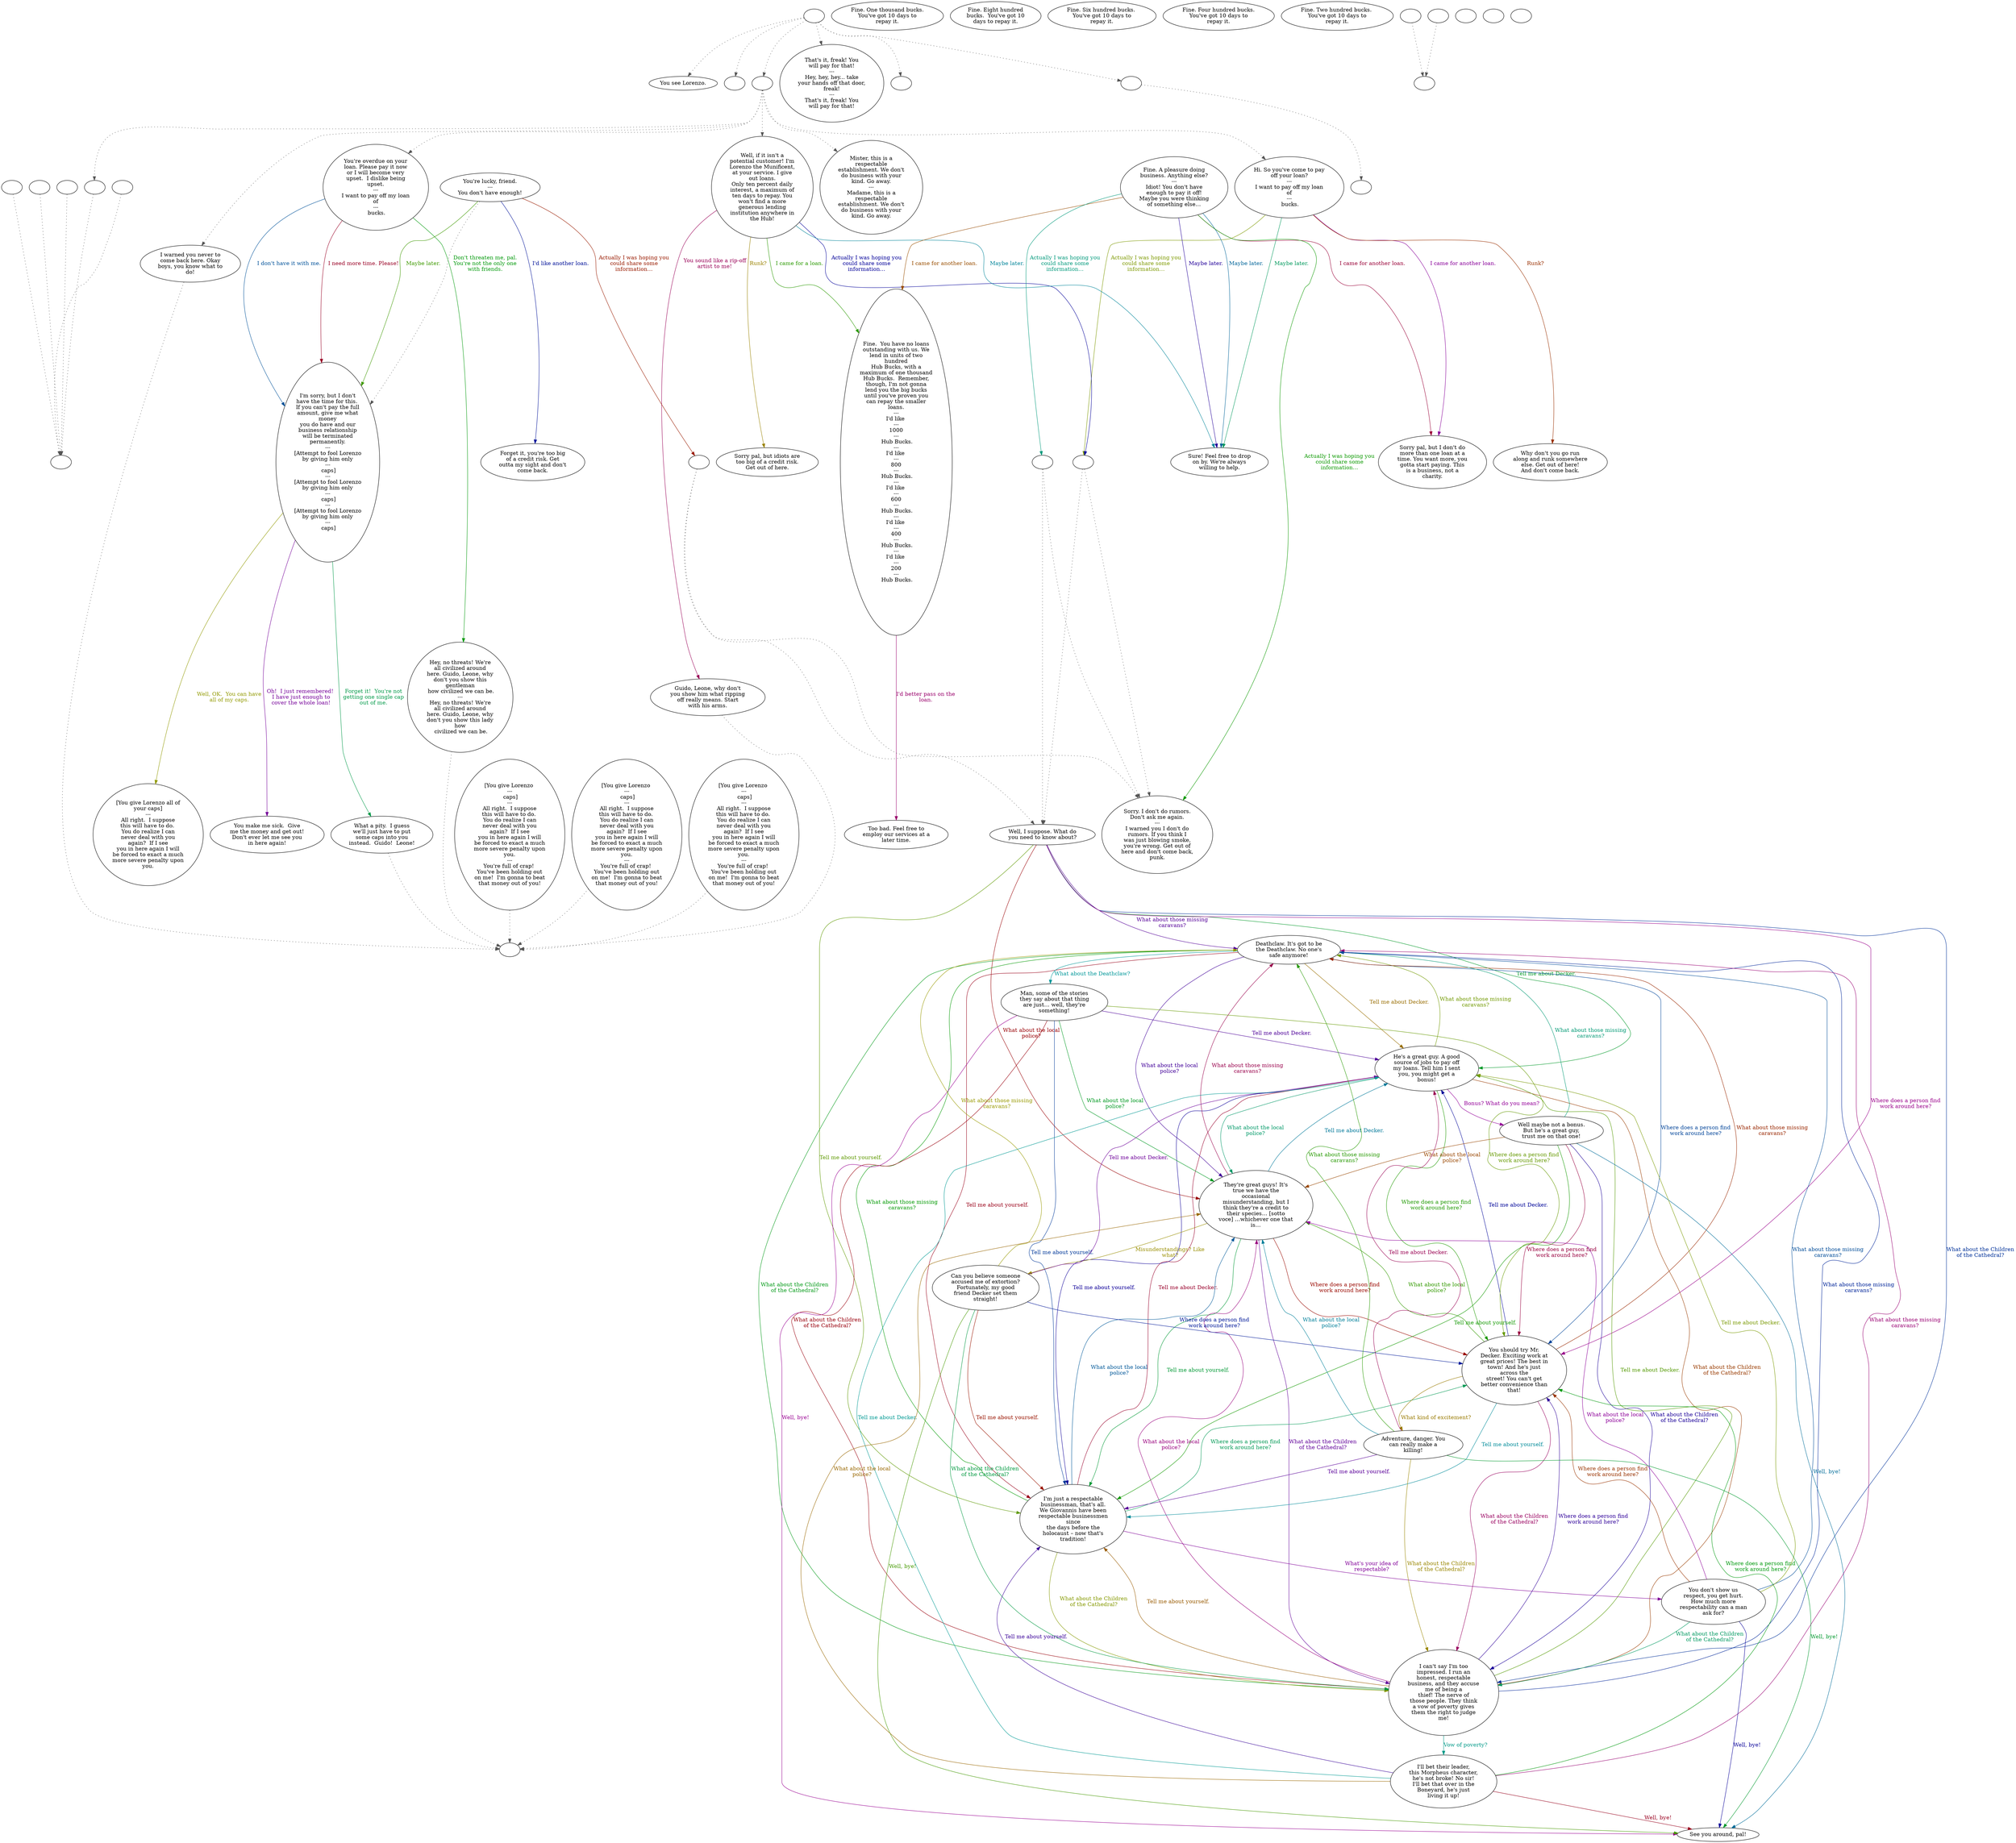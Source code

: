 digraph LORENZO {
  "start" [style=filled       fillcolor="#FFFFFF"       color="#000000"]
  "start" -> "look_at_p_proc" [style=dotted color="#555555"]
  "start" -> "pickup_p_proc" [style=dotted color="#555555"]
  "start" -> "talk_p_proc" [style=dotted color="#555555"]
  "start" -> "critter_p_proc" [style=dotted color="#555555"]
  "start" -> "destroy_p_proc" [style=dotted color="#555555"]
  "start" -> "timed_event_p_proc" [style=dotted color="#555555"]
  "start" [label=""]
  "combat" [style=filled       fillcolor="#FFFFFF"       color="#000000"]
  "combat" [label=""]
  "critter_p_proc" [style=filled       fillcolor="#FFFFFF"       color="#000000"]
  "critter_p_proc" [label="That's it, freak! You\nwill pay for that!\n---\nHey, hey, hey... take\nyour hands off that door,\nfreak!\n---\nThat's it, freak! You\nwill pay for that!"]
  "pickup_p_proc" [style=filled       fillcolor="#FFFFFF"       color="#000000"]
  "pickup_p_proc" [label=""]
  "talk_p_proc" [style=filled       fillcolor="#FFFFFF"       color="#000000"]
  "talk_p_proc" -> "get_reaction" [style=dotted color="#555555"]
  "talk_p_proc" -> "Lorenzo04" [style=dotted color="#555555"]
  "talk_p_proc" -> "Lorenzo00" [style=dotted color="#555555"]
  "talk_p_proc" -> "Lorenzo01" [style=dotted color="#555555"]
  "talk_p_proc" -> "Lorenzo02" [style=dotted color="#555555"]
  "talk_p_proc" -> "Lorenzo05" [style=dotted color="#555555"]
  "talk_p_proc" [label=""]
  "destroy_p_proc" [style=filled       fillcolor="#FFFFFF"       color="#000000"]
  "destroy_p_proc" [label=""]
  "look_at_p_proc" [style=filled       fillcolor="#FFFFFF"       color="#000000"]
  "look_at_p_proc" [label="You see Lorenzo."]
  "timed_event_p_proc" [style=filled       fillcolor="#FFFFFF"       color="#000000"]
  "timed_event_p_proc" -> "SendInsideHouse" [style=dotted color="#555555"]
  "timed_event_p_proc" [label=""]
  "SendInsideHouse" [style=filled       fillcolor="#FFFFFF"       color="#000000"]
  "SendInsideHouse" [label=""]
  "Lorenzo00" [style=filled       fillcolor="#FFFFFF"       color="#000000"]
  "Lorenzo00" [label="Mister, this is a\nrespectable\nestablishment. We don't\ndo business with your\nkind. Go away.\n---\nMadame, this is a\nrespectable\nestablishment. We don't\ndo business with your\nkind. Go away."]
  "Lorenzo01" [style=filled       fillcolor="#FFFFFF"       color="#000000"]
  "Lorenzo01" [label="You're overdue on your\nloan. Please pay it now\nor I will become very\nupset.  I dislike being\nupset.\n---\nI want to pay off my loan\nof\n---\n bucks."]
  "Lorenzo01" -> "Lorenzo14" [label="Don't threaten me, pal.\nYou're not the only one\nwith friends." color="#009909" fontcolor="#009909"]
  "Lorenzo01" -> "Lorenzo15" [label="I need more time. Please!" color="#990024" fontcolor="#990024"]
  "Lorenzo01" -> "Lorenzo15" [label="I don't have it with me." color="#005199" fontcolor="#005199"]
  "Lorenzo02" [style=filled       fillcolor="#FFFFFF"       color="#000000"]
  "Lorenzo02" [label="Hi. So you've come to pay\noff your loan?\n---\nI want to pay off my loan\nof\n---\n bucks."]
  "Lorenzo02" -> "Lorenzo02a" [label="Actually I was hoping you\ncould share some\ninformation…" color="#7D9900" fontcolor="#7D9900"]
  "Lorenzo02" -> "Lorenzo08" [label="I came for another loan." color="#880099" fontcolor="#880099"]
  "Lorenzo02" -> "Lorenzo12" [label="Maybe later." color="#00995C" fontcolor="#00995C"]
  "Lorenzo02" -> "Lorenzo13" [label="Runk?" color="#992F00" fontcolor="#992F00"]
  "Lorenzo02a" [style=filled       fillcolor="#FFFFFF"       color="#000000"]
  "Lorenzo02a" -> "Lorenzo06" [style=dotted color="#555555"]
  "Lorenzo02a" -> "Lorenzo07" [style=dotted color="#555555"]
  "Lorenzo02a" [label=""]
  "Lorenzo04" [style=filled       fillcolor="#FFFFFF"       color="#000000"]
  "Lorenzo04" -> "combat" [style=dotted color="#555555"]
  "Lorenzo04" [label="I warned you never to\ncome back here. Okay\nboys, you know what to\ndo!"]
  "Lorenzo05" [style=filled       fillcolor="#FFFFFF"       color="#000000"]
  "Lorenzo05" [label="Well, if it isn't a\npotential customer! I'm\nLorenzo the Munificent,\nat your service. I give\nout loans.\nOnly ten percent daily\ninterest, a maximum of\nten days to repay. You\nwon't find a more\ngenerous lending\ninstitution anywhere in\nthe Hub!"]
  "Lorenzo05" -> "Lorenzo02a" [label="Actually I was hoping you\ncould share some\ninformation…" color="#020099" fontcolor="#020099"]
  "Lorenzo05" -> "Lorenzo19" [label="I came for a loan." color="#2A9900" fontcolor="#2A9900"]
  "Lorenzo05" -> "Lorenzo20" [label="You sound like a rip-off\nartist to me!" color="#990057" fontcolor="#990057"]
  "Lorenzo05" -> "Lorenzo12" [label="Maybe later." color="#008499" fontcolor="#008499"]
  "Lorenzo05" -> "Lorenzo21" [label="Runk?" color="#998200" fontcolor="#998200"]
  "Lorenzo06" [style=filled       fillcolor="#FFFFFF"       color="#000000"]
  "Lorenzo06" [label="Well, I suppose. What do\nyou need to know about?"]
  "Lorenzo06" -> "Lorenzo22" [label="What about those missing\ncaravans?" color="#550099" fontcolor="#550099"]
  "Lorenzo06" -> "Lorenzo23" [label="Tell me about Decker." color="#009928" fontcolor="#009928"]
  "Lorenzo06" -> "Lorenzo24" [label="What about the local\npolice?" color="#990004" fontcolor="#990004"]
  "Lorenzo06" -> "Lorenzo25" [label="What about the Children\nof the Cathedral?" color="#003199" fontcolor="#003199"]
  "Lorenzo06" -> "Lorenzo26" [label="Tell me about yourself." color="#5E9900" fontcolor="#5E9900"]
  "Lorenzo06" -> "Lorenzo27" [label="Where does a person find\nwork around here?" color="#99008A" fontcolor="#99008A"]
  "Lorenzo07" [style=filled       fillcolor="#FFFFFF"       color="#000000"]
  "Lorenzo07" [label="Sorry. I don't do rumors.\nDon't ask me again.\n---\nI warned you I don't do\nrumors. If you think I\nwas just blowing smoke,\nyou're wrong. Get out of\nhere and don't come back,\npunk."]
  "Lorenzo08" [style=filled       fillcolor="#FFFFFF"       color="#000000"]
  "Lorenzo08" [label="Sorry pal, but I don't do\nmore than one loan at a\ntime. You want more, you\ngotta start paying. This\nis a business, not a\ncharity."]
  "Lorenzo09" [style=filled       fillcolor="#FFFFFF"       color="#000000"]
  "Lorenzo09" [label="Fine. A pleasure doing\nbusiness. Anything else?\n---\nIdiot! You don't have\nenough to pay it off!\nMaybe you were thinking\nof something else…"]
  "Lorenzo09" -> "Lorenzo09a" [label="Actually I was hoping you\ncould share some\ninformation…" color="#00997B" fontcolor="#00997B"]
  "Lorenzo09" -> "Lorenzo19" [label="I came for another loan." color="#994E00" fontcolor="#994E00"]
  "Lorenzo09" -> "Lorenzo12" [label="Maybe later." color="#220099" fontcolor="#220099"]
  "Lorenzo09" -> "Lorenzo07" [label="Actually I was hoping you\ncould share some\ninformation…" color="#0B9900" fontcolor="#0B9900"]
  "Lorenzo09" -> "Lorenzo08" [label="I came for another loan." color="#990037" fontcolor="#990037"]
  "Lorenzo09" -> "Lorenzo12" [label="Maybe later." color="#006499" fontcolor="#006499"]
  "Lorenzo09a" [style=filled       fillcolor="#FFFFFF"       color="#000000"]
  "Lorenzo09a" -> "Lorenzo06" [style=dotted color="#555555"]
  "Lorenzo09a" -> "Lorenzo07" [style=dotted color="#555555"]
  "Lorenzo09a" [label=""]
  "Lorenzo12" [style=filled       fillcolor="#FFFFFF"       color="#000000"]
  "Lorenzo12" [label="Sure! Feel free to drop\non by. We're always\nwilling to help."]
  "Lorenzo13" [style=filled       fillcolor="#FFFFFF"       color="#000000"]
  "Lorenzo13" [label="Why don't you go run\nalong and runk somewhere\nelse. Get out of here!\nAnd don't come back."]
  "Lorenzo14" [style=filled       fillcolor="#FFFFFF"       color="#000000"]
  "Lorenzo14" -> "combat" [style=dotted color="#555555"]
  "Lorenzo14" [label="Hey, no threats! We're\nall civilized around\nhere. Guido, Leone, why\ndon't you show this\ngentleman\n how civilized we can be.\n---\nHey, no threats! We're\nall civilized around\nhere. Guido, Leone, why\ndon't you show this lady\nhow\n civilized we can be."]
  "Lorenzo15" [style=filled       fillcolor="#FFFFFF"       color="#000000"]
  "Lorenzo15" [label="I'm sorry, but I don't\nhave the time for this. \nIf you can't pay the full\namount, give me what\nmoney\nyou do have and our\nbusiness relationship\nwill be terminated\npermanently.\n---\n[Attempt to fool Lorenzo\nby giving him only\n---\n caps]\n---\n[Attempt to fool Lorenzo\nby giving him only\n---\n caps]\n---\n[Attempt to fool Lorenzo\nby giving him only\n---\n caps]"]
  "Lorenzo15" -> "Lorenzo15a" [label="Well, OK.  You can have\nall of my caps." color="#919900" fontcolor="#919900"]
  "Lorenzo15" -> "Lorenzo15b" [label="Oh!  I just remembered! \nI have just enough to\ncover the whole loan!" color="#750099" fontcolor="#750099"]
  "Lorenzo15" -> "Lorenzo15f" [label="Forget it!  You're not\ngetting one single cap\nout of me." color="#009948" fontcolor="#009948"]
  "Lorenzo15a" [style=filled       fillcolor="#FFFFFF"       color="#000000"]
  "Lorenzo15a" [label="[You give Lorenzo all of\nyour caps]\n---\nAll right.  I suppose\nthis will have to do. \nYou do realize I can\nnever deal with you\nagain?  If I see\nyou in here again I will\nbe forced to exact a much\nmore severe penalty upon\nyou."]
  "Lorenzo15b" [style=filled       fillcolor="#FFFFFF"       color="#000000"]
  "Lorenzo15b" [label="You make me sick.  Give\nme the money and get out!\nDon't ever let me see you\nin here again!"]
  "Lorenzo15c" [style=filled       fillcolor="#FFFFFF"       color="#000000"]
  "Lorenzo15c" -> "combat" [style=dotted color="#555555"]
  "Lorenzo15c" [label="[You give Lorenzo \n---\n caps]\n---\nAll right.  I suppose\nthis will have to do. \nYou do realize I can\nnever deal with you\nagain?  If I see\nyou in here again I will\nbe forced to exact a much\nmore severe penalty upon\nyou.\n---\nYou're full of crap! \nYou've been holding out\non me!  I'm gonna to beat\nthat money out of you!"]
  "Lorenzo15d" [style=filled       fillcolor="#FFFFFF"       color="#000000"]
  "Lorenzo15d" -> "combat" [style=dotted color="#555555"]
  "Lorenzo15d" [label="[You give Lorenzo \n---\n caps]\n---\nAll right.  I suppose\nthis will have to do. \nYou do realize I can\nnever deal with you\nagain?  If I see\nyou in here again I will\nbe forced to exact a much\nmore severe penalty upon\nyou.\n---\nYou're full of crap! \nYou've been holding out\non me!  I'm gonna to beat\nthat money out of you!"]
  "Lorenzo15e" [style=filled       fillcolor="#FFFFFF"       color="#000000"]
  "Lorenzo15e" -> "combat" [style=dotted color="#555555"]
  "Lorenzo15e" [label="[You give Lorenzo \n---\n caps]\n---\nAll right.  I suppose\nthis will have to do. \nYou do realize I can\nnever deal with you\nagain?  If I see\nyou in here again I will\nbe forced to exact a much\nmore severe penalty upon\nyou.\n---\nYou're full of crap! \nYou've been holding out\non me!  I'm gonna to beat\nthat money out of you!"]
  "Lorenzo15f" [style=filled       fillcolor="#FFFFFF"       color="#000000"]
  "Lorenzo15f" -> "combat" [style=dotted color="#555555"]
  "Lorenzo15f" [label="What a pity.  I guess\nwe'll just have to put\nsome caps into you\ninstead.  Guido!  Leone!"]
  "Lorenzo16" [style=filled       fillcolor="#FFFFFF"       color="#000000"]
  "Lorenzo16" -> "Lorenzo15" [style=dotted color="#555555"]
  "Lorenzo16" [label="You're lucky, friend.\n---\nYou don't have enough!"]
  "Lorenzo16" -> "Lorenzo16a" [label="Actually I was hoping you\ncould share some\ninformation…" color="#991B00" fontcolor="#991B00"]
  "Lorenzo16" -> "Lorenzo28" [label="I'd like another loan." color="#001199" fontcolor="#001199"]
  "Lorenzo16" -> "Lorenzo15" [label="Maybe later." color="#3E9900" fontcolor="#3E9900"]
  "Lorenzo16a" [style=filled       fillcolor="#FFFFFF"       color="#000000"]
  "Lorenzo16a" -> "Lorenzo06" [style=dotted color="#555555"]
  "Lorenzo16a" -> "Lorenzo07" [style=dotted color="#555555"]
  "Lorenzo16a" [label=""]
  "Lorenzo19" [style=filled       fillcolor="#FFFFFF"       color="#000000"]
  "Lorenzo19" [label="Fine.  You have no loans\noutstanding with us. We\nlend in units of two\nhundred\nHub Bucks, with a\nmaximum of one thousand\nHub Bucks.  Remember,\nthough, I'm not gonna\nlend you the big bucks\nuntil you've proven you\ncan repay the smaller\nloans.\n---\nI'd like \n---\n1000\n---\n Hub Bucks.\n---\nI'd like \n---\n800\n---\n Hub Bucks.\n---\nI'd like \n---\n600\n---\n Hub Bucks.\n---\nI'd like \n---\n400\n---\n Hub Bucks.\n---\nI'd like \n---\n200\n---\n Hub Bucks."]
  "Lorenzo19" -> "Lorenzo34" [label="I'd better pass on the\nloan." color="#99006B" fontcolor="#99006B"]
  "Lorenzo20" [style=filled       fillcolor="#FFFFFF"       color="#000000"]
  "Lorenzo20" -> "combat" [style=dotted color="#555555"]
  "Lorenzo20" [label="Guido, Leone, why don't\nyou show him what ripping\noff really means. Start\nwith his arms."]
  "Lorenzo21" [style=filled       fillcolor="#FFFFFF"       color="#000000"]
  "Lorenzo21" [label="Sorry pal, but idiots are\ntoo big of a credit risk.\nGet out of here."]
  "Lorenzo22" [style=filled       fillcolor="#FFFFFF"       color="#000000"]
  "Lorenzo22" [label="Deathclaw. It's got to be\nthe Deathclaw. No one's\nsafe anymore!"]
  "Lorenzo22" -> "Lorenzo35" [label="What about the Deathclaw?" color="#009799" fontcolor="#009799"]
  "Lorenzo22" -> "Lorenzo23" [label="Tell me about Decker." color="#996E00" fontcolor="#996E00"]
  "Lorenzo22" -> "Lorenzo24" [label="What about the local\npolice?" color="#410099" fontcolor="#410099"]
  "Lorenzo22" -> "Lorenzo25" [label="What about the Children\nof the Cathedral?" color="#009915" fontcolor="#009915"]
  "Lorenzo22" -> "Lorenzo26" [label="Tell me about yourself." color="#990018" fontcolor="#990018"]
  "Lorenzo22" -> "Lorenzo27" [label="Where does a person find\nwork around here?" color="#004499" fontcolor="#004499"]
  "Lorenzo23" [style=filled       fillcolor="#FFFFFF"       color="#000000"]
  "Lorenzo23" [label="He's a great guy. A good\nsource of jobs to pay off\nmy loans. Tell him I sent\nyou, you might get a\nbonus!"]
  "Lorenzo23" -> "Lorenzo22" [label="What about those missing\ncaravans?" color="#719900" fontcolor="#719900"]
  "Lorenzo23" -> "Lorenzo36" [label="Bonus? What do you mean?" color="#940099" fontcolor="#940099"]
  "Lorenzo23" -> "Lorenzo24" [label="What about the local\npolice?" color="#009968" fontcolor="#009968"]
  "Lorenzo23" -> "Lorenzo25" [label="What about the Children\nof the Cathedral?" color="#993B00" fontcolor="#993B00"]
  "Lorenzo23" -> "Lorenzo26" [label="Tell me about yourself." color="#0E0099" fontcolor="#0E0099"]
  "Lorenzo23" -> "Lorenzo27" [label="Where does a person find\nwork around here?" color="#1E9900" fontcolor="#1E9900"]
  "Lorenzo24" [style=filled       fillcolor="#FFFFFF"       color="#000000"]
  "Lorenzo24" [label="They're great guys! It's\ntrue we have the\noccasional\nmisunderstanding, but I\nthink they're a credit to\ntheir species… [sotto\nvoce] …whichever one that\nis…"]
  "Lorenzo24" -> "Lorenzo22" [label="What about those missing\ncaravans?" color="#99004B" fontcolor="#99004B"]
  "Lorenzo24" -> "Lorenzo23" [label="Tell me about Decker." color="#007899" fontcolor="#007899"]
  "Lorenzo24" -> "Lorenzo37" [label="Misunderstandings? Like\nwhat?" color="#998E00" fontcolor="#998E00"]
  "Lorenzo24" -> "Lorenzo25" [label="What about the Children\nof the Cathedral?" color="#610099" fontcolor="#610099"]
  "Lorenzo24" -> "Lorenzo26" [label="Tell me about yourself." color="#009934" fontcolor="#009934"]
  "Lorenzo24" -> "Lorenzo27" [label="Where does a person find\nwork around here?" color="#990800" fontcolor="#990800"]
  "Lorenzo25" [style=filled       fillcolor="#FFFFFF"       color="#000000"]
  "Lorenzo25" [label="I can't say I'm too\nimpressed. I run an\nhonest, respectable\nbusiness, and they accuse\nme of being a\nthief! The nerve of\nthose people. They think\na vow of poverty gives\nthem the right to judge\nme!"]
  "Lorenzo25" -> "Lorenzo22" [label="What about those missing\ncaravans?" color="#002599" fontcolor="#002599"]
  "Lorenzo25" -> "Lorenzo23" [label="Tell me about Decker." color="#529900" fontcolor="#529900"]
  "Lorenzo25" -> "Lorenzo24" [label="What about the local\npolice?" color="#99007E" fontcolor="#99007E"]
  "Lorenzo25" -> "Lorenzo38" [label="Vow of poverty?" color="#009987" fontcolor="#009987"]
  "Lorenzo25" -> "Lorenzo26" [label="Tell me about yourself." color="#995B00" fontcolor="#995B00"]
  "Lorenzo25" -> "Lorenzo27" [label="Where does a person find\nwork around here?" color="#2E0099" fontcolor="#2E0099"]
  "Lorenzo26" [style=filled       fillcolor="#FFFFFF"       color="#000000"]
  "Lorenzo26" [label="I'm just a respectable\nbusinessman, that's all.\nWe Giovannis have been\nrespectable businessmen\nsince\nthe days before the\nholocaust – now that's\ntradition!"]
  "Lorenzo26" -> "Lorenzo22" [label="What about those missing\ncaravans?" color="#009901" fontcolor="#009901"]
  "Lorenzo26" -> "Lorenzo23" [label="Tell me about Decker." color="#99002B" fontcolor="#99002B"]
  "Lorenzo26" -> "Lorenzo24" [label="What about the local\npolice?" color="#005899" fontcolor="#005899"]
  "Lorenzo26" -> "Lorenzo25" [label="What about the Children\nof the Cathedral?" color="#859900" fontcolor="#859900"]
  "Lorenzo26" -> "Lorenzo39" [label="What's your idea of\nrespectable?" color="#810099" fontcolor="#810099"]
  "Lorenzo26" -> "Lorenzo27" [label="Where does a person find\nwork around here?" color="#009954" fontcolor="#009954"]
  "Lorenzo27" [style=filled       fillcolor="#FFFFFF"       color="#000000"]
  "Lorenzo27" [label="You should try Mr.\nDecker. Exciting work at\ngreat prices! The best in\ntown! And he's just\nacross the\nstreet! You can't get\nbetter convenience than\nthat!"]
  "Lorenzo27" -> "Lorenzo22" [label="What about those missing\ncaravans?" color="#992700" fontcolor="#992700"]
  "Lorenzo27" -> "Lorenzo23" [label="Tell me about Decker." color="#000599" fontcolor="#000599"]
  "Lorenzo27" -> "Lorenzo24" [label="What about the local\npolice?" color="#329900" fontcolor="#329900"]
  "Lorenzo27" -> "Lorenzo25" [label="What about the Children\nof the Cathedral?" color="#99005F" fontcolor="#99005F"]
  "Lorenzo27" -> "Lorenzo26" [label="Tell me about yourself." color="#008B99" fontcolor="#008B99"]
  "Lorenzo27" -> "Lorenzo40" [label="What kind of excitement?" color="#997A00" fontcolor="#997A00"]
  "Lorenzo28" [style=filled       fillcolor="#FFFFFF"       color="#000000"]
  "Lorenzo28" [label="Forget it, you're too big\nof a credit risk. Get\noutta my sight and don't\ncome back."]
  "Lorenzo29" [style=filled       fillcolor="#FFFFFF"       color="#000000"]
  "Lorenzo29" [label="Fine. One thousand bucks.\nYou've got 10 days to\nrepay it."]
  "Lorenzo30" [style=filled       fillcolor="#FFFFFF"       color="#000000"]
  "Lorenzo30" [label="Fine. Eight hundred\nbucks.  You've got 10\ndays to repay it."]
  "Lorenzo31" [style=filled       fillcolor="#FFFFFF"       color="#000000"]
  "Lorenzo31" [label="Fine. Six hundred bucks. \nYou've got 10 days to\nrepay it."]
  "Lorenzo32" [style=filled       fillcolor="#FFFFFF"       color="#000000"]
  "Lorenzo32" [label="Fine. Four hundred bucks.\nYou've got 10 days to\nrepay it."]
  "Lorenzo33" [style=filled       fillcolor="#FFFFFF"       color="#000000"]
  "Lorenzo33" [label="Fine. Two hundred bucks. \nYou've got 10 days to\nrepay it."]
  "Lorenzo34" [style=filled       fillcolor="#FFFFFF"       color="#000000"]
  "Lorenzo34" [label="Too bad. Feel free to\nemploy our services at a\nlater time."]
  "Lorenzo35" [style=filled       fillcolor="#FFFFFF"       color="#000000"]
  "Lorenzo35" [label="Man, some of the stories\nthey say about that thing\nare just… well, they're\nsomething!"]
  "Lorenzo35" -> "Lorenzo23" [label="Tell me about Decker." color="#4E0099" fontcolor="#4E0099"]
  "Lorenzo35" -> "Lorenzo24" [label="What about the local\npolice?" color="#009921" fontcolor="#009921"]
  "Lorenzo35" -> "Lorenzo25" [label="What about the Children\nof the Cathedral?" color="#99000C" fontcolor="#99000C"]
  "Lorenzo35" -> "Lorenzo26" [label="Tell me about yourself." color="#003899" fontcolor="#003899"]
  "Lorenzo35" -> "Lorenzo27" [label="Where does a person find\nwork around here?" color="#659900" fontcolor="#659900"]
  "Lorenzo35" -> "Lorenzo41" [label="Well, bye!" color="#990092" fontcolor="#990092"]
  "Lorenzo36" [style=filled       fillcolor="#FFFFFF"       color="#000000"]
  "Lorenzo36" [label="Well maybe not a bonus.\nBut he's a great guy,\ntrust me on that one!"]
  "Lorenzo36" -> "Lorenzo22" [label="What about those missing\ncaravans?" color="#009974" fontcolor="#009974"]
  "Lorenzo36" -> "Lorenzo24" [label="What about the local\npolice?" color="#994700" fontcolor="#994700"]
  "Lorenzo36" -> "Lorenzo25" [label="What about the Children\nof the Cathedral?" color="#1A0099" fontcolor="#1A0099"]
  "Lorenzo36" -> "Lorenzo26" [label="Tell me about yourself." color="#129900" fontcolor="#129900"]
  "Lorenzo36" -> "Lorenzo27" [label="Where does a person find\nwork around here?" color="#99003F" fontcolor="#99003F"]
  "Lorenzo36" -> "Lorenzo41" [label="Well, bye!" color="#006C99" fontcolor="#006C99"]
  "Lorenzo37" [style=filled       fillcolor="#FFFFFF"       color="#000000"]
  "Lorenzo37" [label="Can you believe someone\naccused me of extortion?\nFortunately, my good\nfriend Decker set them\nstraight!"]
  "Lorenzo37" -> "Lorenzo22" [label="What about those missing\ncaravans?" color="#989900" fontcolor="#989900"]
  "Lorenzo37" -> "Lorenzo23" [label="Tell me about Decker." color="#6D0099" fontcolor="#6D0099"]
  "Lorenzo37" -> "Lorenzo25" [label="What about the Children\nof the Cathedral?" color="#009940" fontcolor="#009940"]
  "Lorenzo37" -> "Lorenzo26" [label="Tell me about yourself." color="#991400" fontcolor="#991400"]
  "Lorenzo37" -> "Lorenzo27" [label="Where does a person find\nwork around here?" color="#001999" fontcolor="#001999"]
  "Lorenzo37" -> "Lorenzo41" [label="Well, bye!" color="#459900" fontcolor="#459900"]
  "Lorenzo38" [style=filled       fillcolor="#FFFFFF"       color="#000000"]
  "Lorenzo38" [label="I'll bet their leader,\nthis Morpheus character,\nhe's not broke! No sir!\nI'll bet that over in the\nBoneyard, he's just\nliving it up!"]
  "Lorenzo38" -> "Lorenzo22" [label="What about those missing\ncaravans?" color="#990072" fontcolor="#990072"]
  "Lorenzo38" -> "Lorenzo23" [label="Tell me about Decker." color="#009993" fontcolor="#009993"]
  "Lorenzo38" -> "Lorenzo24" [label="What about the local\npolice?" color="#996700" fontcolor="#996700"]
  "Lorenzo38" -> "Lorenzo26" [label="Tell me about yourself." color="#3A0099" fontcolor="#3A0099"]
  "Lorenzo38" -> "Lorenzo27" [label="Where does a person find\nwork around here?" color="#00990D" fontcolor="#00990D"]
  "Lorenzo38" -> "Lorenzo41" [label="Well, bye!" color="#99001F" fontcolor="#99001F"]
  "Lorenzo39" [style=filled       fillcolor="#FFFFFF"       color="#000000"]
  "Lorenzo39" [label="You don't show us\nrespect, you get hurt.\nHow much more\nrespectability can a man\nask for?"]
  "Lorenzo39" -> "Lorenzo22" [label="What about those missing\ncaravans?" color="#004C99" fontcolor="#004C99"]
  "Lorenzo39" -> "Lorenzo23" [label="Tell me about Decker." color="#799900" fontcolor="#799900"]
  "Lorenzo39" -> "Lorenzo24" [label="What about the local\npolice?" color="#8D0099" fontcolor="#8D0099"]
  "Lorenzo39" -> "Lorenzo25" [label="What about the Children\nof the Cathedral?" color="#009960" fontcolor="#009960"]
  "Lorenzo39" -> "Lorenzo27" [label="Where does a person find\nwork around here?" color="#993300" fontcolor="#993300"]
  "Lorenzo39" -> "Lorenzo41" [label="Well, bye!" color="#070099" fontcolor="#070099"]
  "Lorenzo40" [style=filled       fillcolor="#FFFFFF"       color="#000000"]
  "Lorenzo40" [label="Adventure, danger. You\ncan really make a\nkilling!"]
  "Lorenzo40" -> "Lorenzo22" [label="What about those missing\ncaravans?" color="#269900" fontcolor="#269900"]
  "Lorenzo40" -> "Lorenzo23" [label="Tell me about Decker." color="#990052" fontcolor="#990052"]
  "Lorenzo40" -> "Lorenzo24" [label="What about the local\npolice?" color="#007F99" fontcolor="#007F99"]
  "Lorenzo40" -> "Lorenzo25" [label="What about the Children\nof the Cathedral?" color="#998600" fontcolor="#998600"]
  "Lorenzo40" -> "Lorenzo26" [label="Tell me about yourself." color="#5A0099" fontcolor="#5A0099"]
  "Lorenzo40" -> "Lorenzo41" [label="Well, bye!" color="#00992D" fontcolor="#00992D"]
  "Lorenzo41" [style=filled       fillcolor="#FFFFFF"       color="#000000"]
  "Lorenzo41" [label="See you around, pal!"]
  "get_reaction" [style=filled       fillcolor="#FFFFFF"       color="#000000"]
  "get_reaction" -> "ReactToLevel" [style=dotted color="#555555"]
  "get_reaction" [label=""]
  "ReactToLevel" [style=filled       fillcolor="#FFFFFF"       color="#000000"]
  "ReactToLevel" [label=""]
  "LevelToReact" [style=filled       fillcolor="#FFFFFF"       color="#000000"]
  "LevelToReact" [label=""]
  "UpReact" [style=filled       fillcolor="#FFFFFF"       color="#000000"]
  "UpReact" -> "ReactToLevel" [style=dotted color="#555555"]
  "UpReact" [label=""]
  "DownReact" [style=filled       fillcolor="#FFFFFF"       color="#000000"]
  "DownReact" -> "ReactToLevel" [style=dotted color="#555555"]
  "DownReact" [label=""]
  "BottomReact" [style=filled       fillcolor="#FFFFFF"       color="#000000"]
  "BottomReact" [label=""]
  "TopReact" [style=filled       fillcolor="#FFFFFF"       color="#000000"]
  "TopReact" [label=""]
  "BigUpReact" [style=filled       fillcolor="#FFFFFF"       color="#000000"]
  "BigUpReact" -> "ReactToLevel" [style=dotted color="#555555"]
  "BigUpReact" [label=""]
  "BigDownReact" [style=filled       fillcolor="#FFFFFF"       color="#000000"]
  "BigDownReact" -> "ReactToLevel" [style=dotted color="#555555"]
  "BigDownReact" [label=""]
  "UpReactLevel" [style=filled       fillcolor="#FFFFFF"       color="#000000"]
  "UpReactLevel" -> "LevelToReact" [style=dotted color="#555555"]
  "UpReactLevel" [label=""]
  "DownReactLevel" [style=filled       fillcolor="#FFFFFF"       color="#000000"]
  "DownReactLevel" -> "LevelToReact" [style=dotted color="#555555"]
  "DownReactLevel" [label=""]
  "Goodbyes" [style=filled       fillcolor="#FFFFFF"       color="#000000"]
  "Goodbyes" [label=""]
}